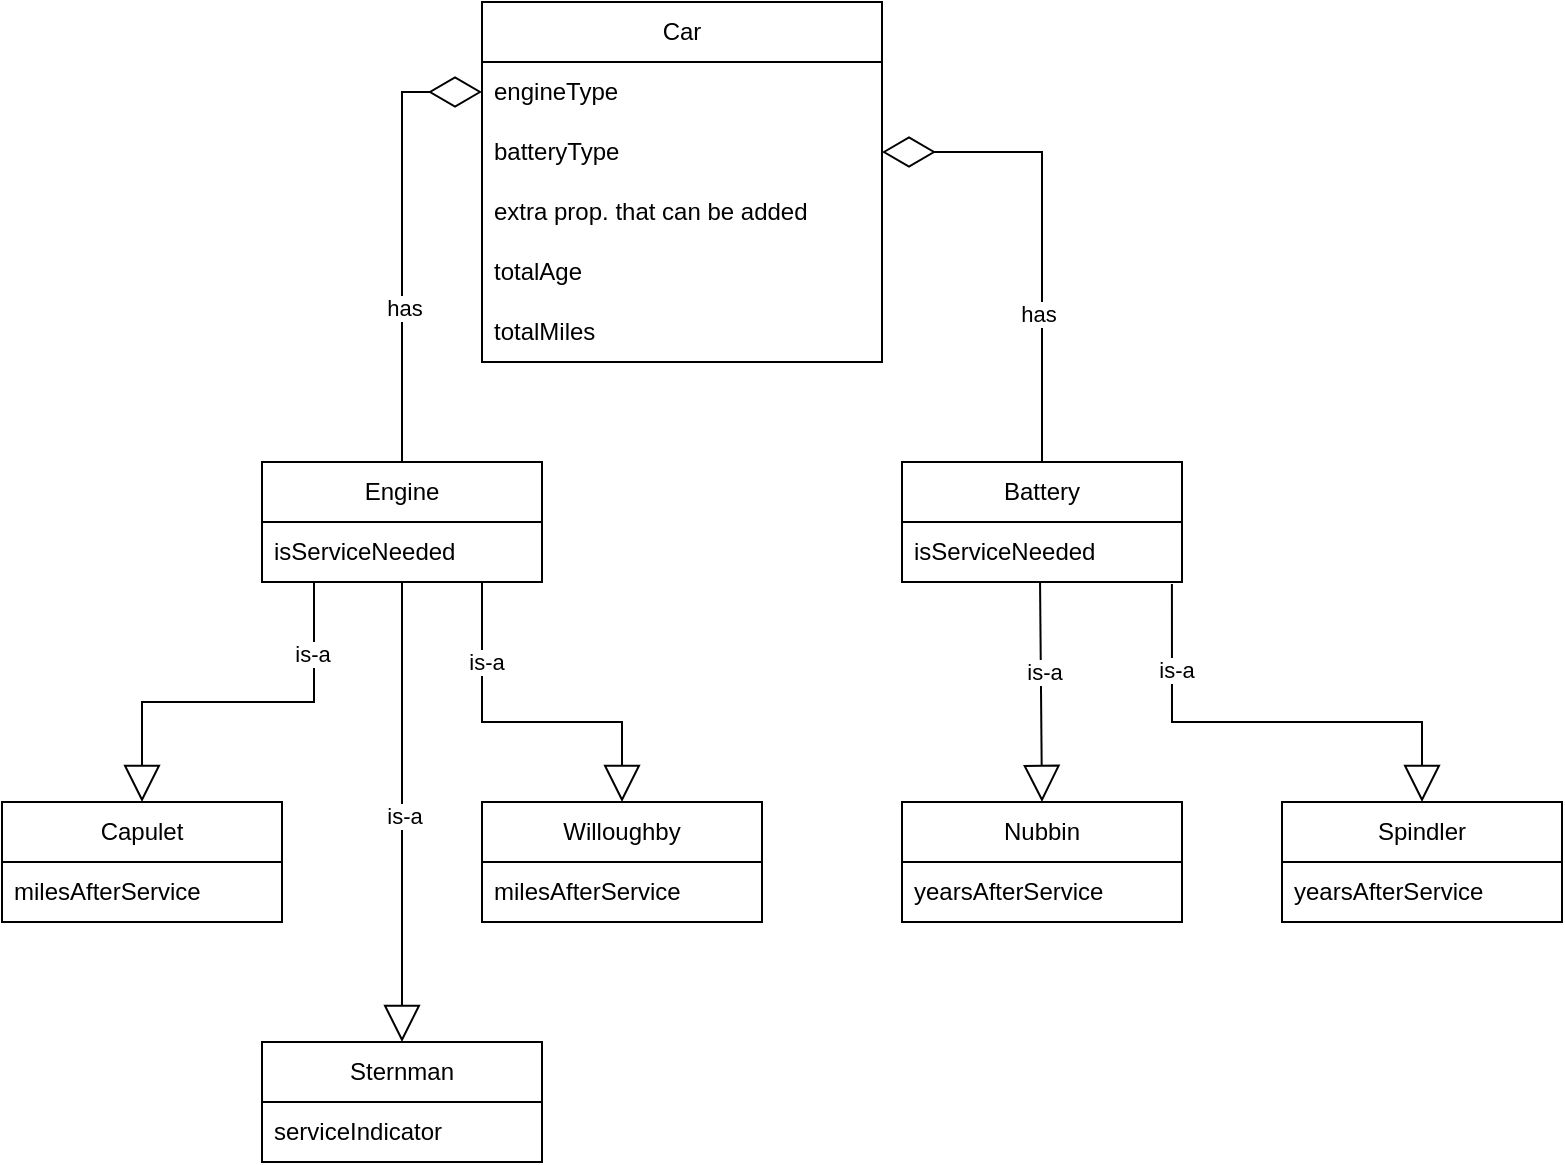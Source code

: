 <mxfile version="21.3.7" type="github">
  <diagram name="Page-1" id="a5_i011jku5_6ggLXp2v">
    <mxGraphModel dx="1434" dy="828" grid="1" gridSize="10" guides="1" tooltips="1" connect="1" arrows="1" fold="1" page="1" pageScale="1" pageWidth="850" pageHeight="1100" math="0" shadow="0">
      <root>
        <mxCell id="0" />
        <mxCell id="1" parent="0" />
        <mxCell id="LUOg1b43yxAuQ0-n9Lfa-1" value="Car" style="swimlane;fontStyle=0;childLayout=stackLayout;horizontal=1;startSize=30;horizontalStack=0;resizeParent=1;resizeParentMax=0;resizeLast=0;collapsible=1;marginBottom=0;whiteSpace=wrap;html=1;" parent="1" vertex="1">
          <mxGeometry x="280" y="40" width="200" height="180" as="geometry" />
        </mxCell>
        <mxCell id="LUOg1b43yxAuQ0-n9Lfa-2" value="engineType" style="text;strokeColor=none;fillColor=none;align=left;verticalAlign=middle;spacingLeft=4;spacingRight=4;overflow=hidden;points=[[0,0.5],[1,0.5]];portConstraint=eastwest;rotatable=0;whiteSpace=wrap;html=1;" parent="LUOg1b43yxAuQ0-n9Lfa-1" vertex="1">
          <mxGeometry y="30" width="200" height="30" as="geometry" />
        </mxCell>
        <mxCell id="LUOg1b43yxAuQ0-n9Lfa-3" value="batteryType" style="text;strokeColor=none;fillColor=none;align=left;verticalAlign=middle;spacingLeft=4;spacingRight=4;overflow=hidden;points=[[0,0.5],[1,0.5]];portConstraint=eastwest;rotatable=0;whiteSpace=wrap;html=1;" parent="LUOg1b43yxAuQ0-n9Lfa-1" vertex="1">
          <mxGeometry y="60" width="200" height="30" as="geometry" />
        </mxCell>
        <mxCell id="LUOg1b43yxAuQ0-n9Lfa-4" value="extra prop. that can be added" style="text;strokeColor=none;fillColor=none;align=left;verticalAlign=middle;spacingLeft=4;spacingRight=4;overflow=hidden;points=[[0,0.5],[1,0.5]];portConstraint=eastwest;rotatable=0;whiteSpace=wrap;html=1;" parent="LUOg1b43yxAuQ0-n9Lfa-1" vertex="1">
          <mxGeometry y="90" width="200" height="30" as="geometry" />
        </mxCell>
        <mxCell id="LUOg1b43yxAuQ0-n9Lfa-44" value="totalAge" style="text;strokeColor=none;fillColor=none;align=left;verticalAlign=middle;spacingLeft=4;spacingRight=4;overflow=hidden;points=[[0,0.5],[1,0.5]];portConstraint=eastwest;rotatable=0;whiteSpace=wrap;html=1;" parent="LUOg1b43yxAuQ0-n9Lfa-1" vertex="1">
          <mxGeometry y="120" width="200" height="30" as="geometry" />
        </mxCell>
        <mxCell id="LUOg1b43yxAuQ0-n9Lfa-45" value="totalMiles" style="text;strokeColor=none;fillColor=none;align=left;verticalAlign=middle;spacingLeft=4;spacingRight=4;overflow=hidden;points=[[0,0.5],[1,0.5]];portConstraint=eastwest;rotatable=0;whiteSpace=wrap;html=1;" parent="LUOg1b43yxAuQ0-n9Lfa-1" vertex="1">
          <mxGeometry y="150" width="200" height="30" as="geometry" />
        </mxCell>
        <mxCell id="LUOg1b43yxAuQ0-n9Lfa-15" value="Engine" style="swimlane;fontStyle=0;childLayout=stackLayout;horizontal=1;startSize=30;horizontalStack=0;resizeParent=1;resizeParentMax=0;resizeLast=0;collapsible=1;marginBottom=0;whiteSpace=wrap;html=1;" parent="1" vertex="1">
          <mxGeometry x="170" y="270" width="140" height="60" as="geometry" />
        </mxCell>
        <mxCell id="LUOg1b43yxAuQ0-n9Lfa-17" value="isServiceNeeded" style="text;strokeColor=none;fillColor=none;align=left;verticalAlign=middle;spacingLeft=4;spacingRight=4;overflow=hidden;points=[[0,0.5],[1,0.5]];portConstraint=eastwest;rotatable=0;whiteSpace=wrap;html=1;" parent="LUOg1b43yxAuQ0-n9Lfa-15" vertex="1">
          <mxGeometry y="30" width="140" height="30" as="geometry" />
        </mxCell>
        <mxCell id="LUOg1b43yxAuQ0-n9Lfa-19" value="Battery" style="swimlane;fontStyle=0;childLayout=stackLayout;horizontal=1;startSize=30;horizontalStack=0;resizeParent=1;resizeParentMax=0;resizeLast=0;collapsible=1;marginBottom=0;whiteSpace=wrap;html=1;" parent="1" vertex="1">
          <mxGeometry x="490" y="270" width="140" height="60" as="geometry" />
        </mxCell>
        <mxCell id="LUOg1b43yxAuQ0-n9Lfa-20" value="isServiceNeeded" style="text;strokeColor=none;fillColor=none;align=left;verticalAlign=middle;spacingLeft=4;spacingRight=4;overflow=hidden;points=[[0,0.5],[1,0.5]];portConstraint=eastwest;rotatable=0;whiteSpace=wrap;html=1;" parent="LUOg1b43yxAuQ0-n9Lfa-19" vertex="1">
          <mxGeometry y="30" width="140" height="30" as="geometry" />
        </mxCell>
        <mxCell id="LUOg1b43yxAuQ0-n9Lfa-22" value="" style="endArrow=diamondThin;endFill=0;endSize=24;html=1;rounded=0;exitX=0.5;exitY=0;exitDx=0;exitDy=0;entryX=0;entryY=0.5;entryDx=0;entryDy=0;" parent="1" source="LUOg1b43yxAuQ0-n9Lfa-15" target="LUOg1b43yxAuQ0-n9Lfa-2" edge="1">
          <mxGeometry width="160" relative="1" as="geometry">
            <mxPoint x="340" y="430" as="sourcePoint" />
            <mxPoint x="500" y="430" as="targetPoint" />
            <Array as="points">
              <mxPoint x="240" y="240" />
              <mxPoint x="240" y="85" />
            </Array>
          </mxGeometry>
        </mxCell>
        <mxCell id="LUOg1b43yxAuQ0-n9Lfa-49" value="has" style="edgeLabel;html=1;align=center;verticalAlign=middle;resizable=0;points=[];" parent="LUOg1b43yxAuQ0-n9Lfa-22" vertex="1" connectable="0">
          <mxGeometry x="-0.316" y="-1" relative="1" as="geometry">
            <mxPoint as="offset" />
          </mxGeometry>
        </mxCell>
        <mxCell id="LUOg1b43yxAuQ0-n9Lfa-23" value="" style="endArrow=block;endSize=16;endFill=0;html=1;rounded=0;entryX=0.5;entryY=0;entryDx=0;entryDy=0;" parent="1" target="LUOg1b43yxAuQ0-n9Lfa-26" edge="1">
          <mxGeometry width="160" relative="1" as="geometry">
            <mxPoint x="196" y="330" as="sourcePoint" />
            <mxPoint x="230" y="500" as="targetPoint" />
            <Array as="points">
              <mxPoint x="196" y="390" />
              <mxPoint x="110" y="390" />
            </Array>
          </mxGeometry>
        </mxCell>
        <mxCell id="LUOg1b43yxAuQ0-n9Lfa-51" value="is-a" style="edgeLabel;html=1;align=center;verticalAlign=middle;resizable=0;points=[];" parent="LUOg1b43yxAuQ0-n9Lfa-23" vertex="1" connectable="0">
          <mxGeometry x="-0.633" y="-1" relative="1" as="geometry">
            <mxPoint as="offset" />
          </mxGeometry>
        </mxCell>
        <mxCell id="LUOg1b43yxAuQ0-n9Lfa-24" value="" style="endArrow=diamondThin;endFill=0;endSize=24;html=1;rounded=0;exitX=0.5;exitY=0;exitDx=0;exitDy=0;entryX=1;entryY=0.5;entryDx=0;entryDy=0;" parent="1" source="LUOg1b43yxAuQ0-n9Lfa-19" target="LUOg1b43yxAuQ0-n9Lfa-3" edge="1">
          <mxGeometry width="160" relative="1" as="geometry">
            <mxPoint x="200" y="290" as="sourcePoint" />
            <mxPoint x="390" y="210" as="targetPoint" />
            <Array as="points">
              <mxPoint x="560" y="115" />
            </Array>
          </mxGeometry>
        </mxCell>
        <mxCell id="LUOg1b43yxAuQ0-n9Lfa-50" value="has" style="edgeLabel;html=1;align=center;verticalAlign=middle;resizable=0;points=[];" parent="LUOg1b43yxAuQ0-n9Lfa-24" vertex="1" connectable="0">
          <mxGeometry x="-0.37" y="2" relative="1" as="geometry">
            <mxPoint as="offset" />
          </mxGeometry>
        </mxCell>
        <mxCell id="LUOg1b43yxAuQ0-n9Lfa-26" value="Capulet" style="swimlane;fontStyle=0;childLayout=stackLayout;horizontal=1;startSize=30;horizontalStack=0;resizeParent=1;resizeParentMax=0;resizeLast=0;collapsible=1;marginBottom=0;whiteSpace=wrap;html=1;" parent="1" vertex="1">
          <mxGeometry x="40" y="440" width="140" height="60" as="geometry" />
        </mxCell>
        <mxCell id="LUOg1b43yxAuQ0-n9Lfa-28" value="milesAfterService" style="text;strokeColor=none;fillColor=none;align=left;verticalAlign=middle;spacingLeft=4;spacingRight=4;overflow=hidden;points=[[0,0.5],[1,0.5]];portConstraint=eastwest;rotatable=0;whiteSpace=wrap;html=1;" parent="LUOg1b43yxAuQ0-n9Lfa-26" vertex="1">
          <mxGeometry y="30" width="140" height="30" as="geometry" />
        </mxCell>
        <mxCell id="LUOg1b43yxAuQ0-n9Lfa-29" value="Sternman" style="swimlane;fontStyle=0;childLayout=stackLayout;horizontal=1;startSize=30;horizontalStack=0;resizeParent=1;resizeParentMax=0;resizeLast=0;collapsible=1;marginBottom=0;whiteSpace=wrap;html=1;" parent="1" vertex="1">
          <mxGeometry x="170" y="560" width="140" height="60" as="geometry" />
        </mxCell>
        <mxCell id="LUOg1b43yxAuQ0-n9Lfa-30" value="serviceIndicator" style="text;strokeColor=none;fillColor=none;align=left;verticalAlign=middle;spacingLeft=4;spacingRight=4;overflow=hidden;points=[[0,0.5],[1,0.5]];portConstraint=eastwest;rotatable=0;whiteSpace=wrap;html=1;" parent="LUOg1b43yxAuQ0-n9Lfa-29" vertex="1">
          <mxGeometry y="30" width="140" height="30" as="geometry" />
        </mxCell>
        <mxCell id="LUOg1b43yxAuQ0-n9Lfa-32" value="Willoughby" style="swimlane;fontStyle=0;childLayout=stackLayout;horizontal=1;startSize=30;horizontalStack=0;resizeParent=1;resizeParentMax=0;resizeLast=0;collapsible=1;marginBottom=0;whiteSpace=wrap;html=1;" parent="1" vertex="1">
          <mxGeometry x="280" y="440" width="140" height="60" as="geometry" />
        </mxCell>
        <mxCell id="LUOg1b43yxAuQ0-n9Lfa-33" value="milesAfterService" style="text;strokeColor=none;fillColor=none;align=left;verticalAlign=middle;spacingLeft=4;spacingRight=4;overflow=hidden;points=[[0,0.5],[1,0.5]];portConstraint=eastwest;rotatable=0;whiteSpace=wrap;html=1;" parent="LUOg1b43yxAuQ0-n9Lfa-32" vertex="1">
          <mxGeometry y="30" width="140" height="30" as="geometry" />
        </mxCell>
        <mxCell id="LUOg1b43yxAuQ0-n9Lfa-35" value="" style="endArrow=block;endSize=16;endFill=0;html=1;rounded=0;entryX=0.5;entryY=0;entryDx=0;entryDy=0;" parent="1" target="LUOg1b43yxAuQ0-n9Lfa-29" edge="1">
          <mxGeometry width="160" relative="1" as="geometry">
            <mxPoint x="240" y="330" as="sourcePoint" />
            <mxPoint x="240" y="510" as="targetPoint" />
          </mxGeometry>
        </mxCell>
        <mxCell id="LUOg1b43yxAuQ0-n9Lfa-52" value="is-a" style="edgeLabel;html=1;align=center;verticalAlign=middle;resizable=0;points=[];" parent="LUOg1b43yxAuQ0-n9Lfa-35" vertex="1" connectable="0">
          <mxGeometry x="0.017" y="1" relative="1" as="geometry">
            <mxPoint as="offset" />
          </mxGeometry>
        </mxCell>
        <mxCell id="LUOg1b43yxAuQ0-n9Lfa-37" value="" style="endArrow=block;endSize=16;endFill=0;html=1;rounded=0;entryX=0.5;entryY=0;entryDx=0;entryDy=0;" parent="1" target="LUOg1b43yxAuQ0-n9Lfa-32" edge="1">
          <mxGeometry width="160" relative="1" as="geometry">
            <mxPoint x="280" y="330" as="sourcePoint" />
            <mxPoint x="120" y="450" as="targetPoint" />
            <Array as="points">
              <mxPoint x="280" y="400" />
              <mxPoint x="350" y="400" />
            </Array>
          </mxGeometry>
        </mxCell>
        <mxCell id="LUOg1b43yxAuQ0-n9Lfa-53" value="is-a" style="edgeLabel;html=1;align=center;verticalAlign=middle;resizable=0;points=[];" parent="LUOg1b43yxAuQ0-n9Lfa-37" vertex="1" connectable="0">
          <mxGeometry x="-0.556" y="2" relative="1" as="geometry">
            <mxPoint as="offset" />
          </mxGeometry>
        </mxCell>
        <mxCell id="LUOg1b43yxAuQ0-n9Lfa-38" value="Nubbin" style="swimlane;fontStyle=0;childLayout=stackLayout;horizontal=1;startSize=30;horizontalStack=0;resizeParent=1;resizeParentMax=0;resizeLast=0;collapsible=1;marginBottom=0;whiteSpace=wrap;html=1;" parent="1" vertex="1">
          <mxGeometry x="490" y="440" width="140" height="60" as="geometry" />
        </mxCell>
        <mxCell id="LUOg1b43yxAuQ0-n9Lfa-39" value="yearsAfterService" style="text;strokeColor=none;fillColor=none;align=left;verticalAlign=middle;spacingLeft=4;spacingRight=4;overflow=hidden;points=[[0,0.5],[1,0.5]];portConstraint=eastwest;rotatable=0;whiteSpace=wrap;html=1;" parent="LUOg1b43yxAuQ0-n9Lfa-38" vertex="1">
          <mxGeometry y="30" width="140" height="30" as="geometry" />
        </mxCell>
        <mxCell id="LUOg1b43yxAuQ0-n9Lfa-41" value="Spindler" style="swimlane;fontStyle=0;childLayout=stackLayout;horizontal=1;startSize=30;horizontalStack=0;resizeParent=1;resizeParentMax=0;resizeLast=0;collapsible=1;marginBottom=0;whiteSpace=wrap;html=1;" parent="1" vertex="1">
          <mxGeometry x="680" y="440" width="140" height="60" as="geometry" />
        </mxCell>
        <mxCell id="LUOg1b43yxAuQ0-n9Lfa-42" value="yearsAfterService" style="text;strokeColor=none;fillColor=none;align=left;verticalAlign=middle;spacingLeft=4;spacingRight=4;overflow=hidden;points=[[0,0.5],[1,0.5]];portConstraint=eastwest;rotatable=0;whiteSpace=wrap;html=1;" parent="LUOg1b43yxAuQ0-n9Lfa-41" vertex="1">
          <mxGeometry y="30" width="140" height="30" as="geometry" />
        </mxCell>
        <mxCell id="LUOg1b43yxAuQ0-n9Lfa-46" value="" style="endArrow=block;endSize=16;endFill=0;html=1;rounded=0;entryX=0.5;entryY=0;entryDx=0;entryDy=0;exitX=0.493;exitY=1;exitDx=0;exitDy=0;exitPerimeter=0;" parent="1" source="LUOg1b43yxAuQ0-n9Lfa-20" target="LUOg1b43yxAuQ0-n9Lfa-38" edge="1">
          <mxGeometry width="160" relative="1" as="geometry">
            <mxPoint x="560" y="360" as="sourcePoint" />
            <mxPoint x="360" y="450" as="targetPoint" />
            <Array as="points" />
          </mxGeometry>
        </mxCell>
        <mxCell id="LUOg1b43yxAuQ0-n9Lfa-54" value="is-a" style="edgeLabel;html=1;align=center;verticalAlign=middle;resizable=0;points=[];" parent="LUOg1b43yxAuQ0-n9Lfa-46" vertex="1" connectable="0">
          <mxGeometry x="-0.182" y="1" relative="1" as="geometry">
            <mxPoint as="offset" />
          </mxGeometry>
        </mxCell>
        <mxCell id="LUOg1b43yxAuQ0-n9Lfa-47" value="" style="endArrow=block;endSize=16;endFill=0;html=1;rounded=0;entryX=0.5;entryY=0;entryDx=0;entryDy=0;exitX=0.964;exitY=1.033;exitDx=0;exitDy=0;exitPerimeter=0;" parent="1" source="LUOg1b43yxAuQ0-n9Lfa-20" target="LUOg1b43yxAuQ0-n9Lfa-41" edge="1">
          <mxGeometry width="160" relative="1" as="geometry">
            <mxPoint x="627" y="360" as="sourcePoint" />
            <mxPoint x="570" y="450" as="targetPoint" />
            <Array as="points">
              <mxPoint x="625" y="400" />
              <mxPoint x="750" y="400" />
            </Array>
          </mxGeometry>
        </mxCell>
        <mxCell id="LUOg1b43yxAuQ0-n9Lfa-55" value="is-a" style="edgeLabel;html=1;align=center;verticalAlign=middle;resizable=0;points=[];" parent="LUOg1b43yxAuQ0-n9Lfa-47" vertex="1" connectable="0">
          <mxGeometry x="-0.632" y="2" relative="1" as="geometry">
            <mxPoint as="offset" />
          </mxGeometry>
        </mxCell>
      </root>
    </mxGraphModel>
  </diagram>
</mxfile>
